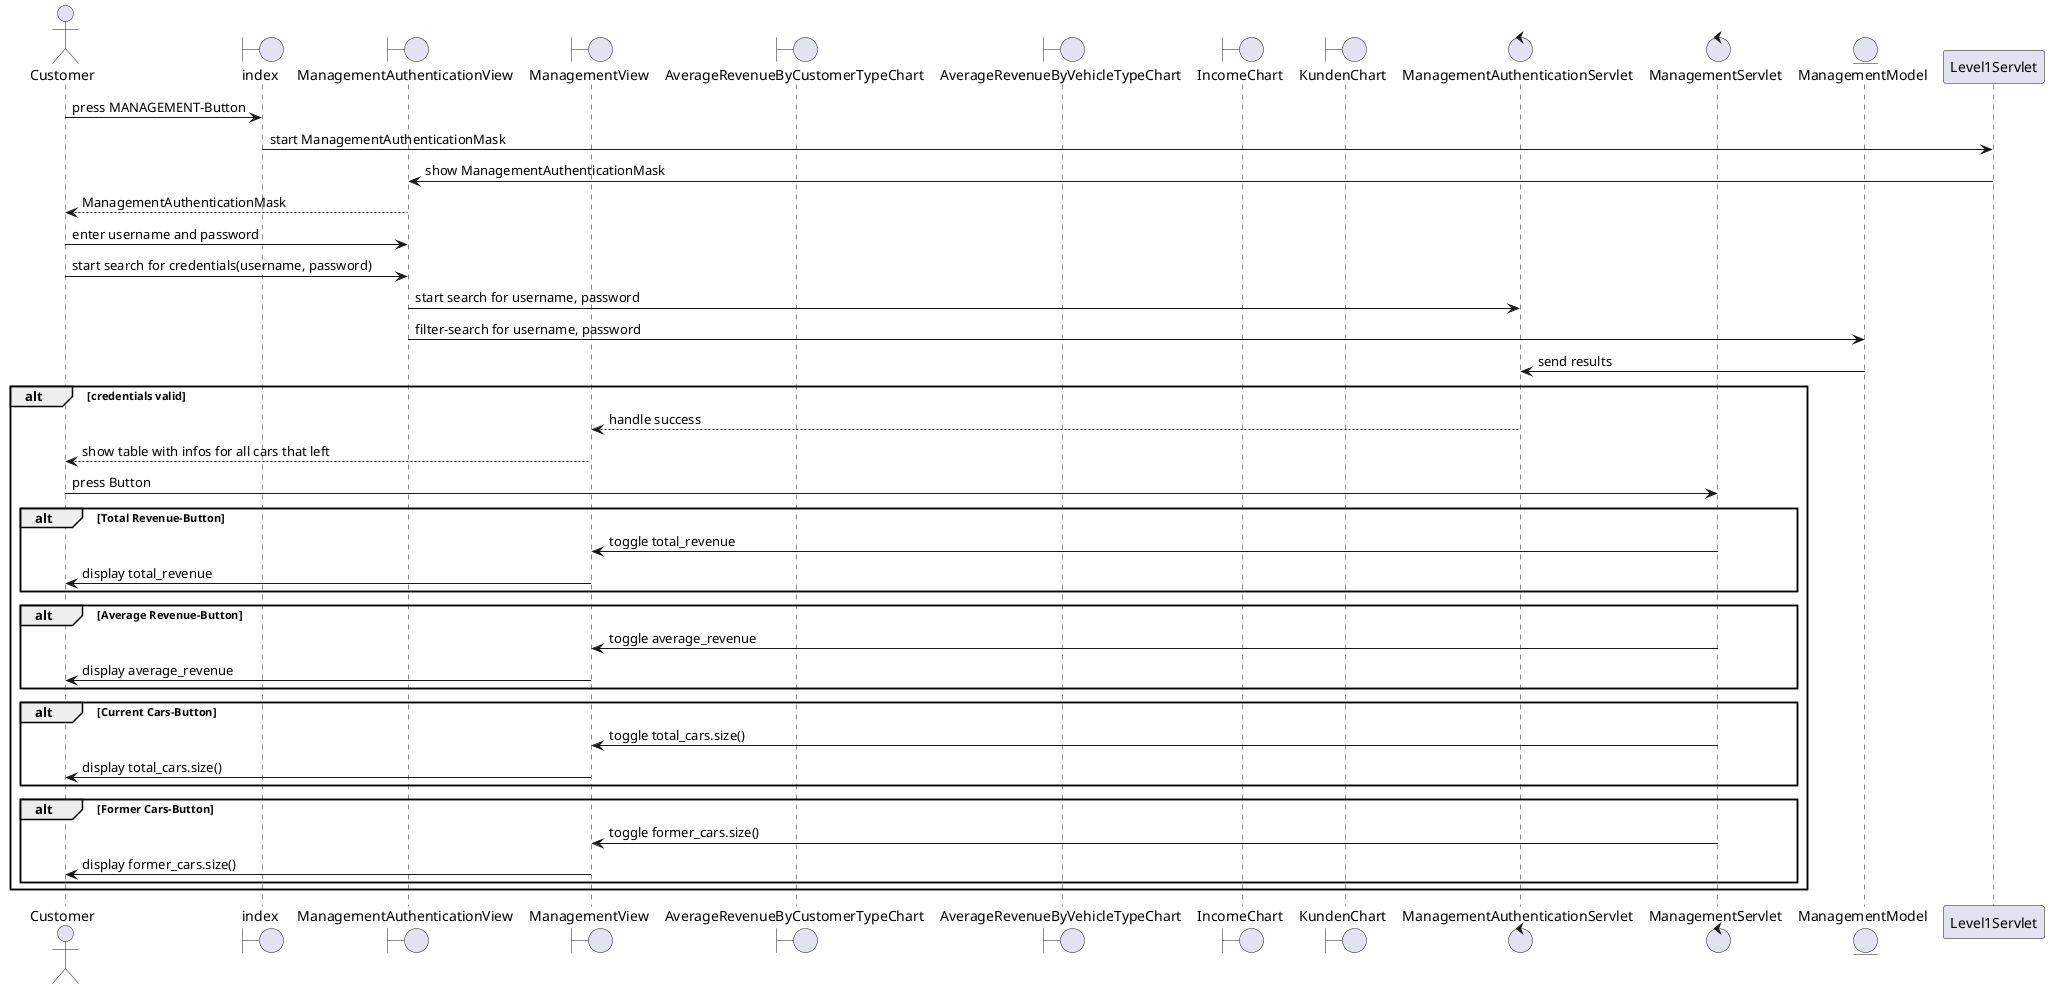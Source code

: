 @startuml
'https://plantuml.com/sequence-diagram
actor Customer
boundary index
boundary ManagementAuthenticationView
boundary ManagementView
boundary AverageRevenueByCustomerTypeChart
boundary AverageRevenueByVehicleTypeChart
boundary IncomeChart
boundary KundenChart
control ManagementAuthenticationServlet
control ManagementServlet
entity ManagementModel
Customer -> index : press MANAGEMENT-Button
index -> Level1Servlet : start ManagementAuthenticationMask
Level1Servlet -> ManagementAuthenticationView : show ManagementAuthenticationMask
ManagementAuthenticationView --> Customer : ManagementAuthenticationMask
Customer -> ManagementAuthenticationView : enter username and password
Customer -> ManagementAuthenticationView : start search for credentials(username, password)
ManagementAuthenticationView -> ManagementAuthenticationServlet : start search for username, password
ManagementAuthenticationView -> ManagementModel : filter-search for username, password
ManagementModel -> ManagementAuthenticationServlet : send results
alt credentials valid
    ManagementAuthenticationServlet --> ManagementView : handle success
    ManagementView --> Customer : show table with infos for all cars that left
    Customer -> ManagementServlet : press Button
    alt Total Revenue-Button
        ManagementServlet -> ManagementView : toggle total_revenue
        ManagementView -> Customer : display total_revenue
    end
    alt Average Revenue-Button
        ManagementServlet -> ManagementView : toggle average_revenue
        ManagementView -> Customer : display average_revenue
    end
    alt Current Cars-Button
        ManagementServlet -> ManagementView : toggle total_cars.size()
        ManagementView -> Customer : display total_cars.size()
    end
    alt Former Cars-Button
        ManagementServlet -> ManagementView : toggle former_cars.size()
        ManagementView -> Customer : display former_cars.size()
    end

end


@enduml